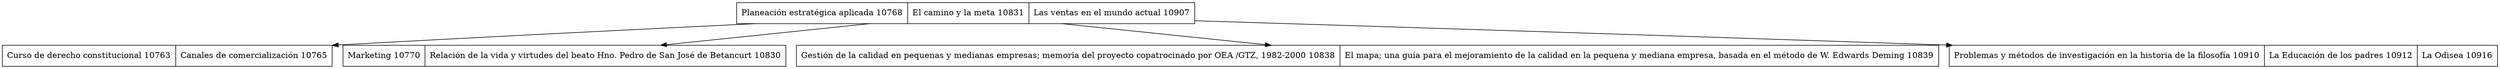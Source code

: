 digraph ArbolBConsulta { 
node[shape=record]
node694893922[ label = "Planeación estratégica aplicada 
10768 | El camino y la meta 
10831 | Las ventas en el mundo actual 
10907 " ]; 
node2117059228[ label = "Curso de derecho constitucional 
10763 | Canales de comercialización 
10765 " ]; 
node694893922->node2117059228; 
node86178166[ label = "Marketing 
10770 | Relación de la vida y virtudes del beato Hno. Pedro de San José de Betancurt 
10830 " ]; 
node694893922->node86178166; 
node1620796018[ label = "Gestión de la calidad en pequenas y medianas empresas; memoria del proyecto copatrocinado por OEA /GTZ, 1982-2000 
10838 | El mapa; una guía para el mejoramiento de la calidad en la pequena y mediana empresa, basada en el método de W. Edwards Deming 
10839 " ]; 
node694893922->node1620796018; 
node275497774[ label = "Problemas y métodos de investigación en la historia de la filosofía 
10910 | La Educación de los padres 
10912 | La Odisea 
10916 " ]; 
node694893922->node275497774; 

}